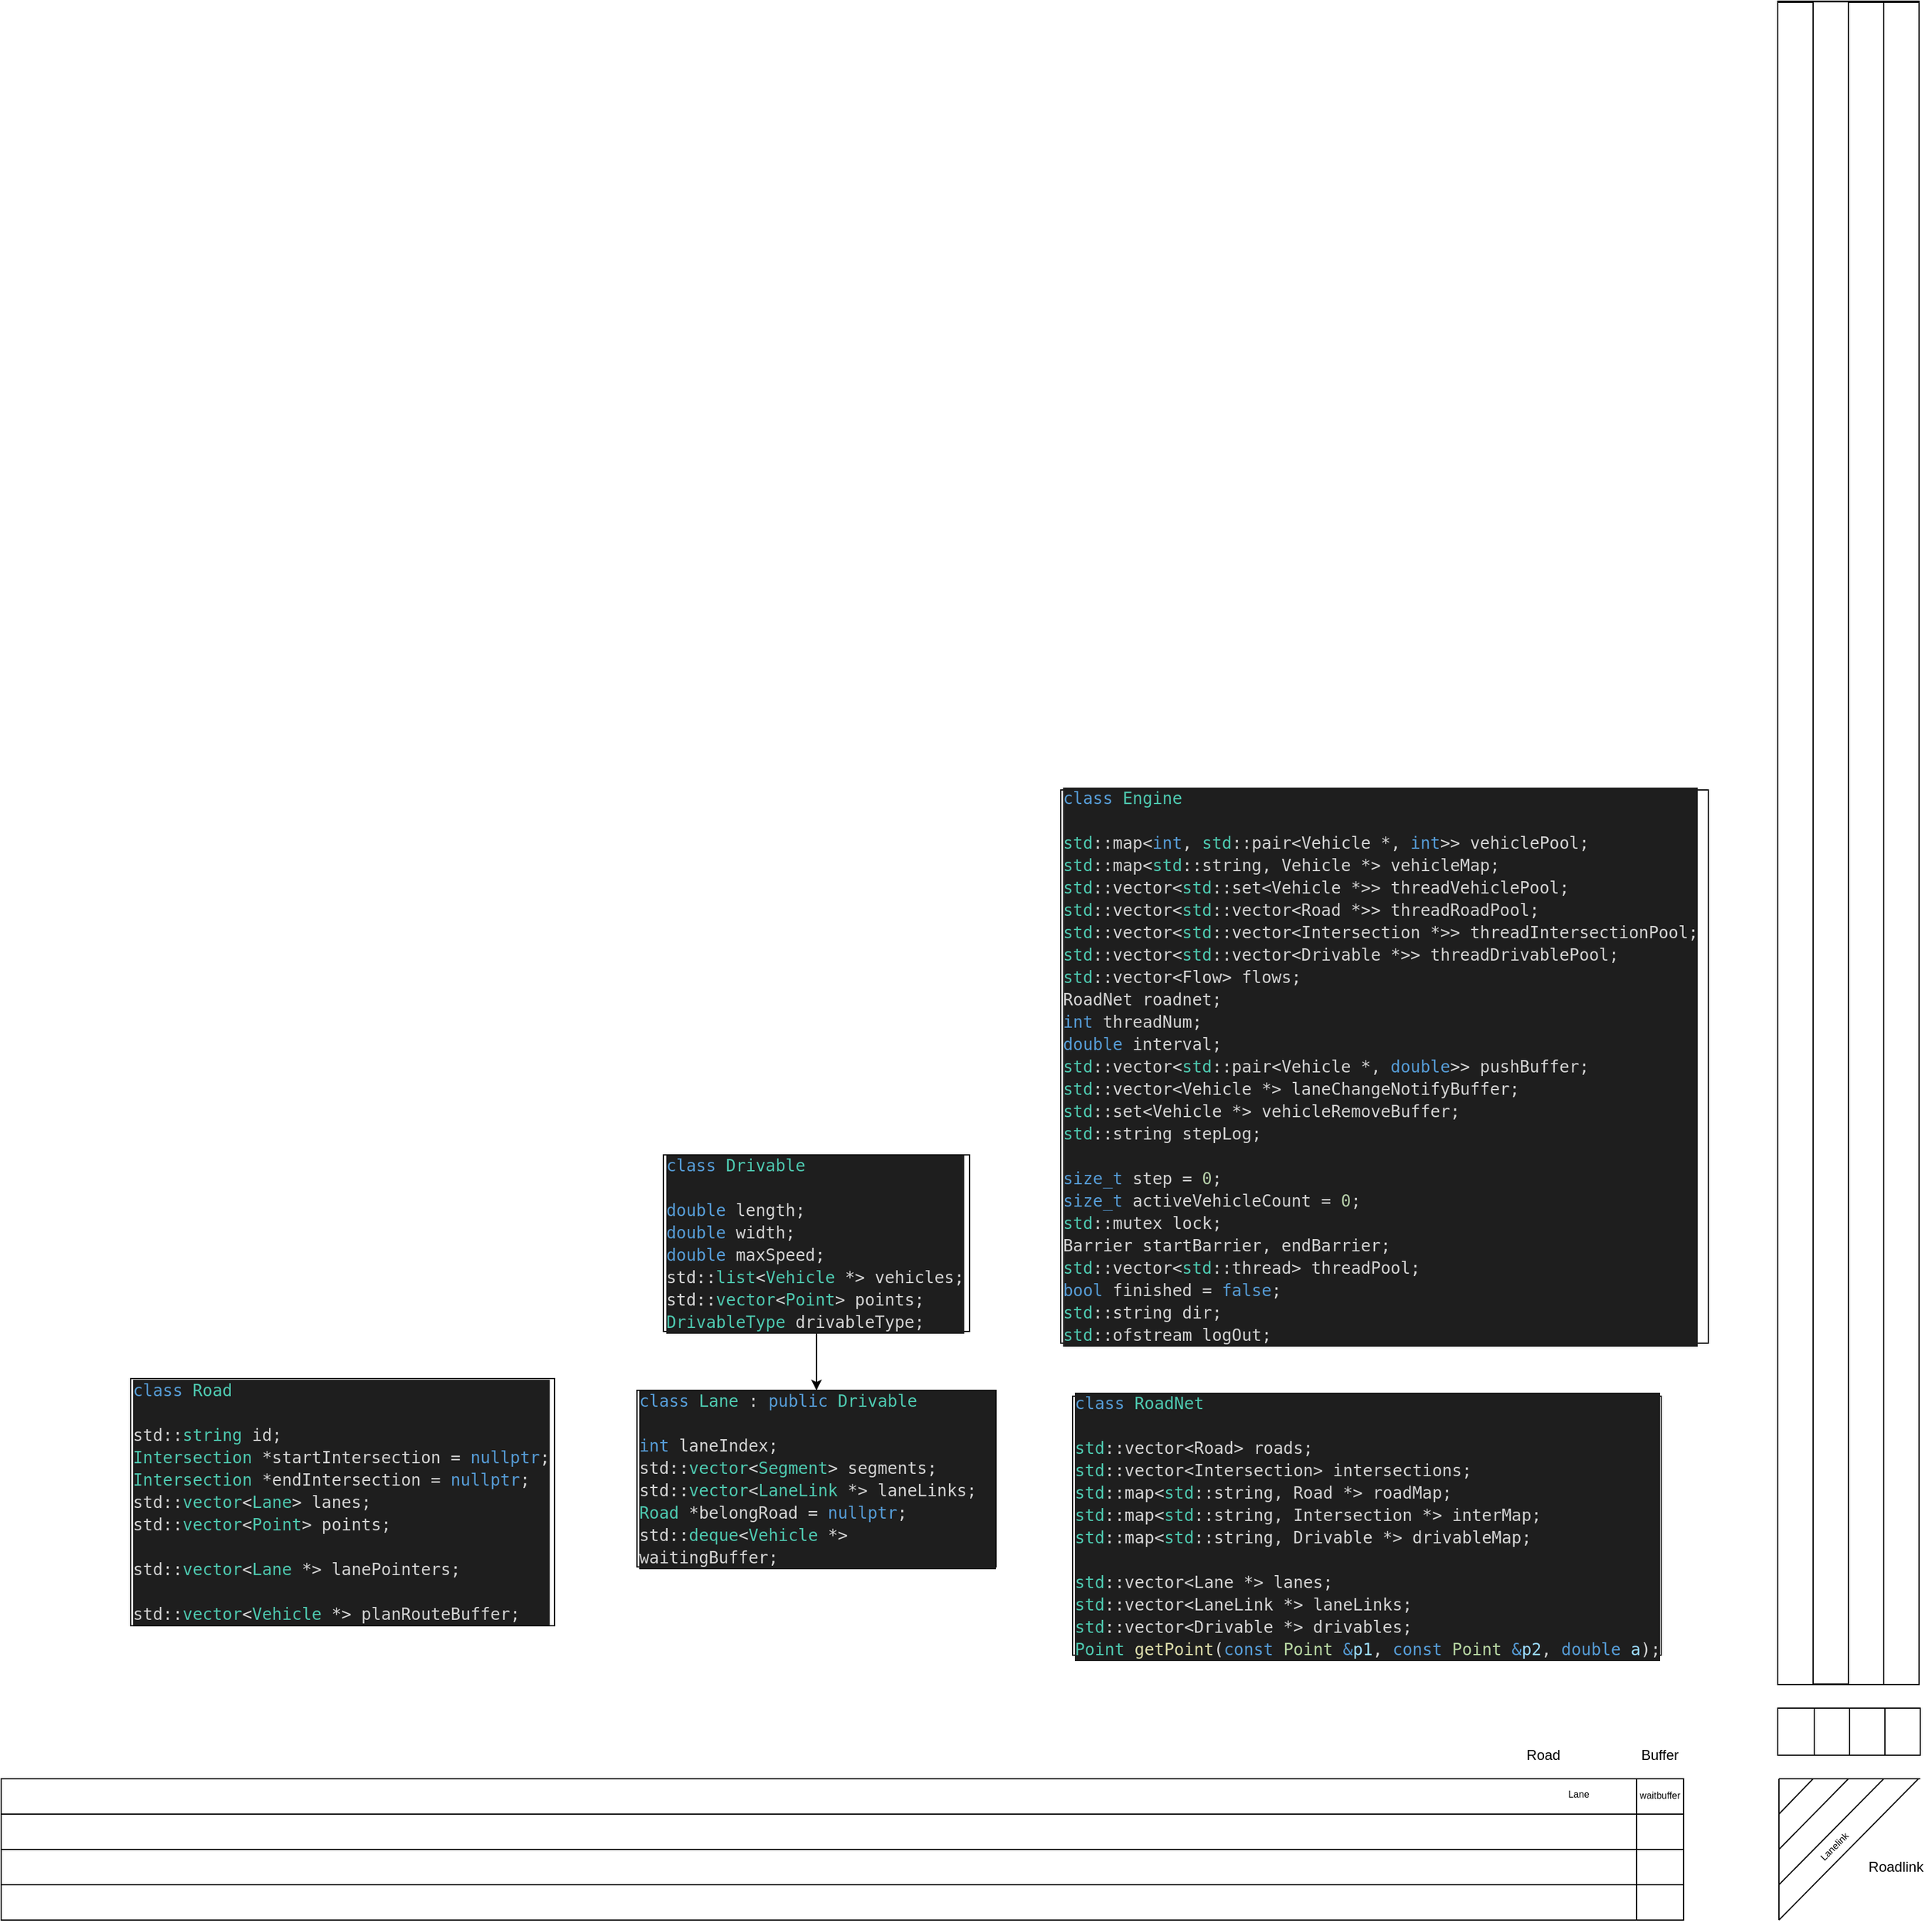 <mxfile version="14.2.4" type="embed">
    <diagram id="uoX_vzd0wBdqhIChG_T8" name="Page-1">
        <mxGraphModel dx="1484" dy="1602" grid="1" gridSize="10" guides="1" tooltips="1" connect="1" arrows="1" fold="1" page="1" pageScale="1" pageWidth="827" pageHeight="1169" math="0" shadow="0">
            <root>
                <mxCell id="0"/>
                <mxCell id="1" parent="0"/>
                <mxCell id="3" value="" style="rounded=0;whiteSpace=wrap;html=1;" parent="1" vertex="1">
                    <mxGeometry x="-670" y="440" width="1429" height="120" as="geometry"/>
                </mxCell>
                <mxCell id="7" value="" style="rounded=0;whiteSpace=wrap;html=1;direction=south;" parent="1" vertex="1">
                    <mxGeometry x="839" y="-1070" width="120" height="1430" as="geometry"/>
                </mxCell>
                <mxCell id="13" value="" style="rounded=0;whiteSpace=wrap;html=1;" parent="1" vertex="1">
                    <mxGeometry x="-670" y="440" width="1429" height="30" as="geometry"/>
                </mxCell>
                <mxCell id="15" value="" style="rounded=0;whiteSpace=wrap;html=1;" parent="1" vertex="1">
                    <mxGeometry x="-670" y="470" width="1429" height="30" as="geometry"/>
                </mxCell>
                <mxCell id="16" value="" style="rounded=0;whiteSpace=wrap;html=1;" parent="1" vertex="1">
                    <mxGeometry x="-670" y="500" width="1429" height="30" as="geometry"/>
                </mxCell>
                <mxCell id="17" value="" style="rounded=0;whiteSpace=wrap;html=1;" parent="1" vertex="1">
                    <mxGeometry x="-670" y="530" width="1429" height="30" as="geometry"/>
                </mxCell>
                <mxCell id="18" value="" style="rounded=0;whiteSpace=wrap;html=1;direction=south;" parent="1" vertex="1">
                    <mxGeometry x="839" y="-1069" width="30" height="1429" as="geometry"/>
                </mxCell>
                <mxCell id="19" value="" style="rounded=0;whiteSpace=wrap;html=1;direction=south;" parent="1" vertex="1">
                    <mxGeometry x="869" y="-1069.5" width="30" height="1429" as="geometry"/>
                </mxCell>
                <mxCell id="20" value="" style="rounded=0;whiteSpace=wrap;html=1;direction=south;" parent="1" vertex="1">
                    <mxGeometry x="899" y="-1069" width="30" height="1429" as="geometry"/>
                </mxCell>
                <mxCell id="21" value="" style="rounded=0;whiteSpace=wrap;html=1;direction=south;" parent="1" vertex="1">
                    <mxGeometry x="929" y="-1069" width="30" height="1429" as="geometry"/>
                </mxCell>
                <mxCell id="25" value="" style="endArrow=none;html=1;entryX=1;entryY=1;entryDx=0;entryDy=0;" parent="1" edge="1">
                    <mxGeometry width="50" height="50" relative="1" as="geometry">
                        <mxPoint x="840" y="530" as="sourcePoint"/>
                        <mxPoint x="929" y="440.0" as="targetPoint"/>
                    </mxGeometry>
                </mxCell>
                <mxCell id="31" value="Roadlink" style="text;html=1;resizable=0;autosize=1;align=center;verticalAlign=middle;points=[];fillColor=none;strokeColor=none;rounded=0;" parent="1" vertex="1">
                    <mxGeometry x="909" y="505" width="60" height="20" as="geometry"/>
                </mxCell>
                <mxCell id="32" value="&lt;font style=&quot;font-size: 8px&quot;&gt;Lanelink&lt;/font&gt;" style="text;html=1;resizable=0;autosize=1;align=center;verticalAlign=middle;points=[];fillColor=none;strokeColor=none;rounded=0;rotation=-45;" parent="1" vertex="1">
                    <mxGeometry x="861" y="487" width="50" height="20" as="geometry"/>
                </mxCell>
                <mxCell id="39" value="" style="endArrow=none;html=1;" parent="1" edge="1">
                    <mxGeometry width="50" height="50" relative="1" as="geometry">
                        <mxPoint x="840" y="500" as="sourcePoint"/>
                        <mxPoint x="899" y="440" as="targetPoint"/>
                    </mxGeometry>
                </mxCell>
                <mxCell id="40" value="" style="endArrow=none;html=1;" parent="1" edge="1">
                    <mxGeometry width="50" height="50" relative="1" as="geometry">
                        <mxPoint x="840" y="470" as="sourcePoint"/>
                        <mxPoint x="869" y="440.0" as="targetPoint"/>
                    </mxGeometry>
                </mxCell>
                <mxCell id="41" value="" style="endArrow=none;html=1;" parent="1" edge="1">
                    <mxGeometry width="50" height="50" relative="1" as="geometry">
                        <mxPoint x="840" y="560" as="sourcePoint"/>
                        <mxPoint x="958.5" y="440.0" as="targetPoint"/>
                    </mxGeometry>
                </mxCell>
                <mxCell id="42" value="" style="endArrow=none;html=1;" parent="1" edge="1">
                    <mxGeometry width="50" height="50" relative="1" as="geometry">
                        <mxPoint x="840" y="560" as="sourcePoint"/>
                        <mxPoint x="840" y="440" as="targetPoint"/>
                    </mxGeometry>
                </mxCell>
                <mxCell id="43" value="" style="endArrow=none;html=1;" parent="1" edge="1">
                    <mxGeometry width="50" height="50" relative="1" as="geometry">
                        <mxPoint x="960" y="440" as="sourcePoint"/>
                        <mxPoint x="840" y="440" as="targetPoint"/>
                    </mxGeometry>
                </mxCell>
                <mxCell id="44" value="&lt;font style=&quot;font-size: 8px&quot;&gt;Lane&lt;/font&gt;" style="text;html=1;strokeColor=none;fillColor=none;align=center;verticalAlign=middle;whiteSpace=wrap;rounded=0;" parent="1" vertex="1">
                    <mxGeometry x="650" y="442" width="40" height="20" as="geometry"/>
                </mxCell>
                <mxCell id="45" value="Road" style="text;html=1;strokeColor=none;fillColor=none;align=center;verticalAlign=middle;whiteSpace=wrap;rounded=0;" parent="1" vertex="1">
                    <mxGeometry x="620" y="410" width="40" height="20" as="geometry"/>
                </mxCell>
                <mxCell id="46" value="" style="rounded=0;whiteSpace=wrap;html=1;" parent="1" vertex="1">
                    <mxGeometry x="719" y="440" width="40" height="120" as="geometry"/>
                </mxCell>
                <mxCell id="47" value="" style="rounded=0;whiteSpace=wrap;html=1;rotation=90;" parent="1" vertex="1">
                    <mxGeometry x="880" y="340" width="40" height="120" as="geometry"/>
                </mxCell>
                <mxCell id="48" value="" style="rounded=0;whiteSpace=wrap;html=1;" parent="1" vertex="1">
                    <mxGeometry x="719" y="440" width="40" height="30" as="geometry"/>
                </mxCell>
                <mxCell id="49" value="" style="rounded=0;whiteSpace=wrap;html=1;" parent="1" vertex="1">
                    <mxGeometry x="719" y="470" width="40" height="30" as="geometry"/>
                </mxCell>
                <mxCell id="50" value="" style="rounded=0;whiteSpace=wrap;html=1;" parent="1" vertex="1">
                    <mxGeometry x="719" y="500" width="40" height="30" as="geometry"/>
                </mxCell>
                <mxCell id="51" value="" style="rounded=0;whiteSpace=wrap;html=1;" parent="1" vertex="1">
                    <mxGeometry x="719" y="530" width="40" height="30" as="geometry"/>
                </mxCell>
                <mxCell id="53" value="" style="rounded=0;whiteSpace=wrap;html=1;" parent="1" vertex="1">
                    <mxGeometry x="839" y="380" width="31" height="40" as="geometry"/>
                </mxCell>
                <mxCell id="54" value="" style="rounded=0;whiteSpace=wrap;html=1;" parent="1" vertex="1">
                    <mxGeometry x="870" y="380" width="30" height="40" as="geometry"/>
                </mxCell>
                <mxCell id="55" value="" style="rounded=0;whiteSpace=wrap;html=1;" parent="1" vertex="1">
                    <mxGeometry x="900" y="380" width="30" height="40" as="geometry"/>
                </mxCell>
                <mxCell id="56" value="" style="rounded=0;whiteSpace=wrap;html=1;" parent="1" vertex="1">
                    <mxGeometry x="930" y="380" width="30" height="40" as="geometry"/>
                </mxCell>
                <mxCell id="57" value="&lt;font style=&quot;font-size: 8px&quot;&gt;waitbuffer&lt;/font&gt;" style="text;html=1;strokeColor=none;fillColor=none;align=center;verticalAlign=middle;whiteSpace=wrap;rounded=0;" parent="1" vertex="1">
                    <mxGeometry x="719" y="443" width="40" height="20" as="geometry"/>
                </mxCell>
                <mxCell id="58" value="Buffer" style="text;html=1;strokeColor=none;fillColor=none;align=center;verticalAlign=middle;whiteSpace=wrap;rounded=0;" parent="1" vertex="1">
                    <mxGeometry x="719" y="410" width="40" height="20" as="geometry"/>
                </mxCell>
                <mxCell id="62" value="&lt;div style=&quot;color: rgb(212 , 212 , 212) ; background-color: rgb(30 , 30 , 30) ; font-family: &amp;#34;droid sans mono&amp;#34; , monospace , monospace , &amp;#34;droid sans fallback&amp;#34; ; font-size: 14px ; line-height: 19px&quot;&gt;&lt;div style=&quot;font-family: &amp;#34;droid sans mono&amp;#34; , monospace , monospace , &amp;#34;droid sans fallback&amp;#34; ; line-height: 19px&quot;&gt;&lt;div style=&quot;font-family: &amp;#34;droid sans mono&amp;#34; , monospace , monospace , &amp;#34;droid sans fallback&amp;#34; ; line-height: 19px&quot;&gt;&lt;div style=&quot;font-family: &amp;#34;droid sans mono&amp;#34; , monospace , monospace , &amp;#34;droid sans fallback&amp;#34; ; line-height: 19px&quot;&gt;&lt;span style=&quot;color: #569cd6&quot;&gt;class&lt;/span&gt; &lt;span style=&quot;color: #4ec9b0&quot;&gt;Road&lt;/span&gt;&lt;/div&gt;&lt;div style=&quot;font-family: &amp;#34;droid sans mono&amp;#34; , monospace , monospace , &amp;#34;droid sans fallback&amp;#34; ; line-height: 19px&quot;&gt;&lt;span style=&quot;color: #4ec9b0&quot;&gt;&lt;br&gt;&lt;/span&gt;&lt;/div&gt;&lt;div style=&quot;font-family: &amp;#34;droid sans mono&amp;#34; , monospace , monospace , &amp;#34;droid sans fallback&amp;#34; ; line-height: 19px&quot;&gt;&lt;div style=&quot;font-family: &amp;#34;droid sans mono&amp;#34; , monospace , monospace , &amp;#34;droid sans fallback&amp;#34; ; line-height: 19px&quot;&gt;&lt;div&gt;        std::&lt;span style=&quot;color: #4ec9b0&quot;&gt;string&lt;/span&gt; id;&lt;/div&gt;&lt;div&gt;        &lt;span style=&quot;color: #4ec9b0&quot;&gt;Intersection&lt;/span&gt; *startIntersection = &lt;span style=&quot;color: #569cd6&quot;&gt;nullptr&lt;/span&gt;;&lt;/div&gt;&lt;div&gt;        &lt;span style=&quot;color: #4ec9b0&quot;&gt;Intersection&lt;/span&gt; *endIntersection = &lt;span style=&quot;color: #569cd6&quot;&gt;nullptr&lt;/span&gt;;&lt;/div&gt;&lt;div&gt;        std::&lt;span style=&quot;color: #4ec9b0&quot;&gt;vector&lt;/span&gt;&amp;lt;&lt;span style=&quot;color: #4ec9b0&quot;&gt;Lane&lt;/span&gt;&amp;gt; lanes;&lt;/div&gt;&lt;div&gt;        std::&lt;span style=&quot;color: #4ec9b0&quot;&gt;vector&lt;/span&gt;&amp;lt;&lt;span style=&quot;color: #4ec9b0&quot;&gt;Point&lt;/span&gt;&amp;gt; points;&lt;/div&gt;&lt;br&gt;&lt;div&gt;        std::&lt;span style=&quot;color: #4ec9b0&quot;&gt;vector&lt;/span&gt;&amp;lt;&lt;span style=&quot;color: #4ec9b0&quot;&gt;Lane&lt;/span&gt; *&amp;gt; lanePointers;&lt;/div&gt;&lt;br&gt;&lt;div&gt;        std::&lt;span style=&quot;color: #4ec9b0&quot;&gt;vector&lt;/span&gt;&amp;lt;&lt;span style=&quot;color: #4ec9b0&quot;&gt;Vehicle&lt;/span&gt; *&amp;gt; planRouteBuffer;&lt;/div&gt;&lt;/div&gt;&lt;/div&gt;&lt;/div&gt;&lt;/div&gt;&lt;/div&gt;" style="whiteSpace=wrap;html=1;align=left;" vertex="1" parent="1">
                    <mxGeometry x="-560" y="100" width="360" height="210" as="geometry"/>
                </mxCell>
                <mxCell id="66" style="edgeStyle=orthogonalEdgeStyle;rounded=0;orthogonalLoop=1;jettySize=auto;html=1;exitX=0.5;exitY=1;exitDx=0;exitDy=0;entryX=0.5;entryY=0;entryDx=0;entryDy=0;" edge="1" parent="1" source="63" target="64">
                    <mxGeometry relative="1" as="geometry"/>
                </mxCell>
                <mxCell id="63" value="&lt;div style=&quot;color: rgb(212 , 212 , 212) ; background-color: rgb(30 , 30 , 30) ; font-family: &amp;#34;droid sans mono&amp;#34; , monospace , monospace , &amp;#34;droid sans fallback&amp;#34; ; font-size: 14px ; line-height: 19px&quot;&gt;&lt;div style=&quot;font-family: &amp;#34;droid sans mono&amp;#34; , monospace , monospace , &amp;#34;droid sans fallback&amp;#34; ; line-height: 19px&quot;&gt;&lt;div style=&quot;font-family: &amp;#34;droid sans mono&amp;#34; , monospace , monospace , &amp;#34;droid sans fallback&amp;#34; ; line-height: 19px&quot;&gt;&lt;div style=&quot;font-family: &amp;#34;droid sans mono&amp;#34; , monospace , monospace , &amp;#34;droid sans fallback&amp;#34; ; line-height: 19px&quot;&gt;&lt;div style=&quot;font-family: &amp;#34;droid sans mono&amp;#34; , monospace , monospace , &amp;#34;droid sans fallback&amp;#34; ; line-height: 19px&quot;&gt;&lt;span style=&quot;color: #569cd6&quot;&gt;class&lt;/span&gt; &lt;span style=&quot;color: #4ec9b0&quot;&gt;Drivable&lt;/span&gt;&lt;/div&gt;&lt;div style=&quot;font-family: &amp;#34;droid sans mono&amp;#34; , monospace , monospace , &amp;#34;droid sans fallback&amp;#34; ; line-height: 19px&quot;&gt;&lt;span style=&quot;color: #4ec9b0&quot;&gt;&lt;br&gt;&lt;/span&gt;&lt;/div&gt;&lt;div style=&quot;font-family: &amp;#34;droid sans mono&amp;#34; , monospace , monospace , &amp;#34;droid sans fallback&amp;#34; ; line-height: 19px&quot;&gt;&lt;div style=&quot;font-family: &amp;#34;droid sans mono&amp;#34; , monospace , monospace , &amp;#34;droid sans fallback&amp;#34; ; line-height: 19px&quot;&gt;&lt;div&gt;        &lt;span style=&quot;color: #569cd6&quot;&gt;double&lt;/span&gt; length;&lt;/div&gt;&lt;div&gt;        &lt;span style=&quot;color: #569cd6&quot;&gt;double&lt;/span&gt; width;&lt;/div&gt;&lt;div&gt;        &lt;span style=&quot;color: #569cd6&quot;&gt;double&lt;/span&gt; maxSpeed;&lt;/div&gt;&lt;div&gt;        std::&lt;span style=&quot;color: #4ec9b0&quot;&gt;list&lt;/span&gt;&amp;lt;&lt;span style=&quot;color: #4ec9b0&quot;&gt;Vehicle&lt;/span&gt; *&amp;gt; vehicles;&lt;/div&gt;&lt;div&gt;        std::&lt;span style=&quot;color: #4ec9b0&quot;&gt;vector&lt;/span&gt;&amp;lt;&lt;span style=&quot;color: #4ec9b0&quot;&gt;Point&lt;/span&gt;&amp;gt; points;&lt;/div&gt;&lt;div&gt;        &lt;span style=&quot;color: #4ec9b0&quot;&gt;DrivableType&lt;/span&gt; drivableType;&lt;/div&gt;&lt;/div&gt;&lt;/div&gt;&lt;/div&gt;&lt;/div&gt;&lt;/div&gt;&lt;/div&gt;" style="whiteSpace=wrap;html=1;align=left;" vertex="1" parent="1">
                    <mxGeometry x="-107.5" y="-90" width="260" height="150" as="geometry"/>
                </mxCell>
                <mxCell id="64" value="&lt;div style=&quot;color: rgb(212 , 212 , 212) ; background-color: rgb(30 , 30 , 30) ; font-family: &amp;#34;droid sans mono&amp;#34; , monospace , monospace , &amp;#34;droid sans fallback&amp;#34; ; font-size: 14px ; line-height: 19px&quot;&gt;&lt;div style=&quot;font-family: &amp;#34;droid sans mono&amp;#34; , monospace , monospace , &amp;#34;droid sans fallback&amp;#34; ; line-height: 19px&quot;&gt;&lt;div style=&quot;font-family: &amp;#34;droid sans mono&amp;#34; , monospace , monospace , &amp;#34;droid sans fallback&amp;#34; ; line-height: 19px&quot;&gt;&lt;div style=&quot;font-family: &amp;#34;droid sans mono&amp;#34; , monospace , monospace , &amp;#34;droid sans fallback&amp;#34; ; line-height: 19px&quot;&gt;&lt;div style=&quot;font-family: &amp;#34;droid sans mono&amp;#34; , monospace , monospace , &amp;#34;droid sans fallback&amp;#34; ; line-height: 19px&quot;&gt;&lt;div style=&quot;font-family: &amp;#34;droid sans mono&amp;#34; , monospace , monospace , &amp;#34;droid sans fallback&amp;#34; ; line-height: 19px&quot;&gt;&lt;span style=&quot;color: #569cd6&quot;&gt;class&lt;/span&gt; &lt;span style=&quot;color: #4ec9b0&quot;&gt;Lane&lt;/span&gt; : &lt;span style=&quot;color: #569cd6&quot;&gt;public&lt;/span&gt; &lt;span style=&quot;color: #4ec9b0&quot;&gt;Drivable&lt;/span&gt;&lt;/div&gt;&lt;div style=&quot;font-family: &amp;#34;droid sans mono&amp;#34; , monospace , monospace , &amp;#34;droid sans fallback&amp;#34; ; line-height: 19px&quot;&gt;&lt;span style=&quot;color: #4ec9b0&quot;&gt;&lt;br&gt;&lt;/span&gt;&lt;/div&gt;&lt;div style=&quot;font-family: &amp;#34;droid sans mono&amp;#34; , monospace , monospace , &amp;#34;droid sans fallback&amp;#34; ; line-height: 19px&quot;&gt;&lt;div style=&quot;font-family: &amp;#34;droid sans mono&amp;#34; , monospace , monospace , &amp;#34;droid sans fallback&amp;#34; ; line-height: 19px&quot;&gt;&lt;div&gt;        &lt;span style=&quot;color: #569cd6&quot;&gt;int&lt;/span&gt; laneIndex;&lt;/div&gt;&lt;div&gt;        std::&lt;span style=&quot;color: #4ec9b0&quot;&gt;vector&lt;/span&gt;&amp;lt;&lt;span style=&quot;color: #4ec9b0&quot;&gt;Segment&lt;/span&gt;&amp;gt; segments;&lt;/div&gt;&lt;div&gt;        std::&lt;span style=&quot;color: #4ec9b0&quot;&gt;vector&lt;/span&gt;&amp;lt;&lt;span style=&quot;color: #4ec9b0&quot;&gt;LaneLink&lt;/span&gt; *&amp;gt; laneLinks;&lt;/div&gt;&lt;div&gt;        &lt;span style=&quot;color: #4ec9b0&quot;&gt;Road&lt;/span&gt; *belongRoad = &lt;span style=&quot;color: #569cd6&quot;&gt;nullptr&lt;/span&gt;;&lt;/div&gt;&lt;div&gt;        std::&lt;span style=&quot;color: #4ec9b0&quot;&gt;deque&lt;/span&gt;&amp;lt;&lt;span style=&quot;color: #4ec9b0&quot;&gt;Vehicle&lt;/span&gt; *&amp;gt; waitingBuffer;&lt;/div&gt;&lt;/div&gt;&lt;/div&gt;&lt;/div&gt;&lt;/div&gt;&lt;/div&gt;&lt;/div&gt;&lt;/div&gt;" style="whiteSpace=wrap;html=1;align=left;" vertex="1" parent="1">
                    <mxGeometry x="-130" y="110" width="305" height="150" as="geometry"/>
                </mxCell>
                <mxCell id="65" value="&lt;div style=&quot;color: rgb(212 , 212 , 212) ; background-color: rgb(30 , 30 , 30) ; font-family: &amp;#34;droid sans mono&amp;#34; , monospace , monospace , &amp;#34;droid sans fallback&amp;#34; ; font-size: 14px ; line-height: 19px&quot;&gt;&lt;div style=&quot;font-family: &amp;#34;droid sans mono&amp;#34; , monospace , monospace , &amp;#34;droid sans fallback&amp;#34; ; line-height: 19px&quot;&gt;&lt;div style=&quot;font-family: &amp;#34;droid sans mono&amp;#34; , monospace , monospace , &amp;#34;droid sans fallback&amp;#34; ; line-height: 19px&quot;&gt;&lt;div style=&quot;font-family: &amp;#34;droid sans mono&amp;#34; , monospace , monospace , &amp;#34;droid sans fallback&amp;#34; ; line-height: 19px&quot;&gt;&lt;div style=&quot;font-family: &amp;#34;droid sans mono&amp;#34; , monospace , monospace , &amp;#34;droid sans fallback&amp;#34; ; line-height: 19px&quot;&gt;&lt;span style=&quot;color: #569cd6&quot;&gt;class&lt;/span&gt; &lt;span style=&quot;color: #4ec9b0&quot;&gt;RoadNet&lt;/span&gt;&lt;/div&gt;&lt;div style=&quot;font-family: &amp;#34;droid sans mono&amp;#34; , monospace , monospace , &amp;#34;droid sans fallback&amp;#34; ; line-height: 19px&quot;&gt;&lt;span style=&quot;color: #4ec9b0&quot;&gt;&lt;br&gt;&lt;/span&gt;&lt;/div&gt;&lt;div style=&quot;font-family: &amp;#34;droid sans mono&amp;#34; , monospace , monospace , &amp;#34;droid sans fallback&amp;#34; ; line-height: 19px&quot;&gt;&lt;div style=&quot;font-family: &amp;#34;droid sans mono&amp;#34; , monospace , monospace , &amp;#34;droid sans fallback&amp;#34; ; line-height: 19px&quot;&gt;&lt;div&gt;        &lt;span style=&quot;color: #4ec9b0&quot;&gt;std&lt;/span&gt;::vector&amp;lt;Road&amp;gt; roads;&lt;/div&gt;&lt;div&gt;        &lt;span style=&quot;color: #4ec9b0&quot;&gt;std&lt;/span&gt;::vector&amp;lt;Intersection&amp;gt; intersections;&lt;/div&gt;&lt;div&gt;        &lt;span style=&quot;color: #4ec9b0&quot;&gt;std&lt;/span&gt;::map&amp;lt;&lt;span style=&quot;color: #4ec9b0&quot;&gt;std&lt;/span&gt;::string, Road *&amp;gt; roadMap;&lt;/div&gt;&lt;div&gt;        &lt;span style=&quot;color: #4ec9b0&quot;&gt;std&lt;/span&gt;::map&amp;lt;&lt;span style=&quot;color: #4ec9b0&quot;&gt;std&lt;/span&gt;::string, Intersection *&amp;gt; interMap;&lt;/div&gt;&lt;div&gt;        &lt;span style=&quot;color: #4ec9b0&quot;&gt;std&lt;/span&gt;::map&amp;lt;&lt;span style=&quot;color: #4ec9b0&quot;&gt;std&lt;/span&gt;::string, Drivable *&amp;gt; drivableMap;&lt;/div&gt;&lt;br&gt;&lt;div&gt;        &lt;span style=&quot;color: #4ec9b0&quot;&gt;std&lt;/span&gt;::vector&amp;lt;Lane *&amp;gt; lanes;&lt;/div&gt;&lt;div&gt;        &lt;span style=&quot;color: #4ec9b0&quot;&gt;std&lt;/span&gt;::vector&amp;lt;LaneLink *&amp;gt; laneLinks;&lt;/div&gt;&lt;div&gt;        &lt;span style=&quot;color: #4ec9b0&quot;&gt;std&lt;/span&gt;::vector&amp;lt;Drivable *&amp;gt; drivables;&lt;/div&gt;&lt;div&gt;        &lt;span style=&quot;color: #4ec9b0&quot;&gt;Point&lt;/span&gt; &lt;span style=&quot;color: #dcdcaa&quot;&gt;getPoint&lt;/span&gt;(&lt;span style=&quot;color: #569cd6&quot;&gt;const&lt;/span&gt; &lt;span style=&quot;color: #b8d7a3&quot;&gt;Point&lt;/span&gt; &lt;span style=&quot;color: #569cd6&quot;&gt;&amp;amp;&lt;/span&gt;&lt;span style=&quot;color: #9cdcfe&quot;&gt;p1&lt;/span&gt;, &lt;span style=&quot;color: #569cd6&quot;&gt;const&lt;/span&gt; &lt;span style=&quot;color: #b8d7a3&quot;&gt;Point&lt;/span&gt; &lt;span style=&quot;color: #569cd6&quot;&gt;&amp;amp;&lt;/span&gt;&lt;span style=&quot;color: #9cdcfe&quot;&gt;p2&lt;/span&gt;, &lt;span style=&quot;color: #569cd6&quot;&gt;double&lt;/span&gt; &lt;span style=&quot;color: #9cdcfe&quot;&gt;a&lt;/span&gt;);&lt;/div&gt;&lt;/div&gt;&lt;/div&gt;&lt;/div&gt;&lt;/div&gt;&lt;/div&gt;&lt;/div&gt;" style="whiteSpace=wrap;html=1;align=left;" vertex="1" parent="1">
                    <mxGeometry x="240" y="115" width="500" height="220" as="geometry"/>
                </mxCell>
                <mxCell id="69" value="&lt;div style=&quot;color: rgb(212 , 212 , 212) ; background-color: rgb(30 , 30 , 30) ; font-family: &amp;#34;droid sans mono&amp;#34; , monospace , monospace , &amp;#34;droid sans fallback&amp;#34; ; font-size: 14px ; line-height: 19px&quot;&gt;&lt;div style=&quot;font-family: &amp;#34;droid sans mono&amp;#34; , monospace , monospace , &amp;#34;droid sans fallback&amp;#34; ; line-height: 19px&quot;&gt;&lt;div style=&quot;font-family: &amp;#34;droid sans mono&amp;#34; , monospace , monospace , &amp;#34;droid sans fallback&amp;#34; ; line-height: 19px&quot;&gt;&lt;div style=&quot;font-family: &amp;#34;droid sans mono&amp;#34; , monospace , monospace , &amp;#34;droid sans fallback&amp;#34; ; line-height: 19px&quot;&gt;&lt;div style=&quot;font-family: &amp;#34;droid sans mono&amp;#34; , monospace , monospace , &amp;#34;droid sans fallback&amp;#34; ; line-height: 19px&quot;&gt;&lt;div style=&quot;font-family: &amp;#34;droid sans mono&amp;#34; , monospace , monospace , &amp;#34;droid sans fallback&amp;#34; ; line-height: 19px&quot;&gt;&lt;span style=&quot;color: #569cd6&quot;&gt;class&lt;/span&gt; &lt;span style=&quot;color: #4ec9b0&quot;&gt;Engine&lt;/span&gt;&lt;/div&gt;&lt;div style=&quot;font-family: &amp;#34;droid sans mono&amp;#34; , monospace , monospace , &amp;#34;droid sans fallback&amp;#34; ; line-height: 19px&quot;&gt;&lt;span style=&quot;color: #4ec9b0&quot;&gt;&lt;br&gt;&lt;/span&gt;&lt;/div&gt;&lt;div style=&quot;font-family: &amp;#34;droid sans mono&amp;#34; , monospace , monospace , &amp;#34;droid sans fallback&amp;#34; ; line-height: 19px&quot;&gt;&lt;div style=&quot;font-family: &amp;#34;droid sans mono&amp;#34; , monospace , monospace , &amp;#34;droid sans fallback&amp;#34; ; line-height: 19px&quot;&gt;&lt;div&gt;&lt;span style=&quot;color: #4ec9b0&quot;&gt;std&lt;/span&gt;::map&amp;lt;&lt;span style=&quot;color: #569cd6&quot;&gt;int&lt;/span&gt;, &lt;span style=&quot;color: #4ec9b0&quot;&gt;std&lt;/span&gt;::pair&amp;lt;Vehicle *, &lt;span style=&quot;color: #569cd6&quot;&gt;int&lt;/span&gt;&amp;gt;&amp;gt; vehiclePool;&lt;/div&gt;&lt;div&gt;        &lt;span style=&quot;color: #4ec9b0&quot;&gt;std&lt;/span&gt;::map&amp;lt;&lt;span style=&quot;color: #4ec9b0&quot;&gt;std&lt;/span&gt;::string, Vehicle *&amp;gt; vehicleMap;&lt;/div&gt;&lt;div&gt;        &lt;span style=&quot;color: #4ec9b0&quot;&gt;std&lt;/span&gt;::vector&amp;lt;&lt;span style=&quot;color: #4ec9b0&quot;&gt;std&lt;/span&gt;::set&amp;lt;Vehicle *&amp;gt;&amp;gt; threadVehiclePool;&lt;/div&gt;&lt;div&gt;        &lt;span style=&quot;color: #4ec9b0&quot;&gt;std&lt;/span&gt;::vector&amp;lt;&lt;span style=&quot;color: #4ec9b0&quot;&gt;std&lt;/span&gt;::vector&amp;lt;Road *&amp;gt;&amp;gt; threadRoadPool;&lt;/div&gt;&lt;div&gt;        &lt;span style=&quot;color: #4ec9b0&quot;&gt;std&lt;/span&gt;::vector&amp;lt;&lt;span style=&quot;color: #4ec9b0&quot;&gt;std&lt;/span&gt;::vector&amp;lt;Intersection *&amp;gt;&amp;gt; threadIntersectionPool;&lt;/div&gt;&lt;div&gt;        &lt;span style=&quot;color: #4ec9b0&quot;&gt;std&lt;/span&gt;::vector&amp;lt;&lt;span style=&quot;color: #4ec9b0&quot;&gt;std&lt;/span&gt;::vector&amp;lt;Drivable *&amp;gt;&amp;gt; threadDrivablePool;&lt;/div&gt;&lt;div&gt;        &lt;span style=&quot;color: #4ec9b0&quot;&gt;std&lt;/span&gt;::vector&amp;lt;Flow&amp;gt; flows;&lt;/div&gt;&lt;div&gt;        RoadNet roadnet;&lt;/div&gt;&lt;div&gt;        &lt;span style=&quot;color: #569cd6&quot;&gt;int&lt;/span&gt; threadNum;&lt;/div&gt;&lt;div&gt;        &lt;span style=&quot;color: #569cd6&quot;&gt;double&lt;/span&gt; interval;&lt;/div&gt;&lt;div&gt;        &lt;span style=&quot;color: #4ec9b0&quot;&gt;std&lt;/span&gt;::vector&amp;lt;&lt;span style=&quot;color: #4ec9b0&quot;&gt;std&lt;/span&gt;::pair&amp;lt;Vehicle *, &lt;span style=&quot;color: #569cd6&quot;&gt;double&lt;/span&gt;&amp;gt;&amp;gt; pushBuffer;&lt;/div&gt;&lt;div&gt;        &lt;span style=&quot;color: #4ec9b0&quot;&gt;std&lt;/span&gt;::vector&amp;lt;Vehicle *&amp;gt; laneChangeNotifyBuffer;&lt;/div&gt;&lt;div&gt;        &lt;span style=&quot;color: #4ec9b0&quot;&gt;std&lt;/span&gt;::set&amp;lt;Vehicle *&amp;gt; vehicleRemoveBuffer;&lt;/div&gt;&lt;div&gt;        &lt;span style=&quot;color: #4ec9b0&quot;&gt;std&lt;/span&gt;::string stepLog;&lt;/div&gt;&lt;br&gt;&lt;div&gt;        &lt;span style=&quot;color: #569cd6&quot;&gt;size_t&lt;/span&gt; step = &lt;span style=&quot;color: #b5cea8&quot;&gt;0&lt;/span&gt;;&lt;/div&gt;&lt;div&gt;        &lt;span style=&quot;color: #569cd6&quot;&gt;size_t&lt;/span&gt; activeVehicleCount = &lt;span style=&quot;color: #b5cea8&quot;&gt;0&lt;/span&gt;;&lt;/div&gt;&lt;div&gt;        &lt;span style=&quot;color: #4ec9b0&quot;&gt;std&lt;/span&gt;::mutex lock;&lt;/div&gt;&lt;div&gt;        Barrier startBarrier, endBarrier;&lt;/div&gt;&lt;div&gt;        &lt;span style=&quot;color: #4ec9b0&quot;&gt;std&lt;/span&gt;::vector&amp;lt;&lt;span style=&quot;color: #4ec9b0&quot;&gt;std&lt;/span&gt;::thread&amp;gt; threadPool;&lt;/div&gt;&lt;div&gt;        &lt;span style=&quot;color: #569cd6&quot;&gt;bool&lt;/span&gt; finished = &lt;span style=&quot;color: #569cd6&quot;&gt;false&lt;/span&gt;;&lt;/div&gt;&lt;div&gt;        &lt;span style=&quot;color: #4ec9b0&quot;&gt;std&lt;/span&gt;::string dir;&lt;/div&gt;&lt;div&gt;        &lt;span style=&quot;color: #4ec9b0&quot;&gt;std&lt;/span&gt;::ofstream logOut;&lt;/div&gt;&lt;/div&gt;&lt;/div&gt;&lt;/div&gt;&lt;/div&gt;&lt;/div&gt;&lt;/div&gt;&lt;/div&gt;" style="whiteSpace=wrap;html=1;align=left;" vertex="1" parent="1">
                    <mxGeometry x="230" y="-400" width="550" height="470" as="geometry"/>
                </mxCell>
            </root>
        </mxGraphModel>
    </diagram>
</mxfile>